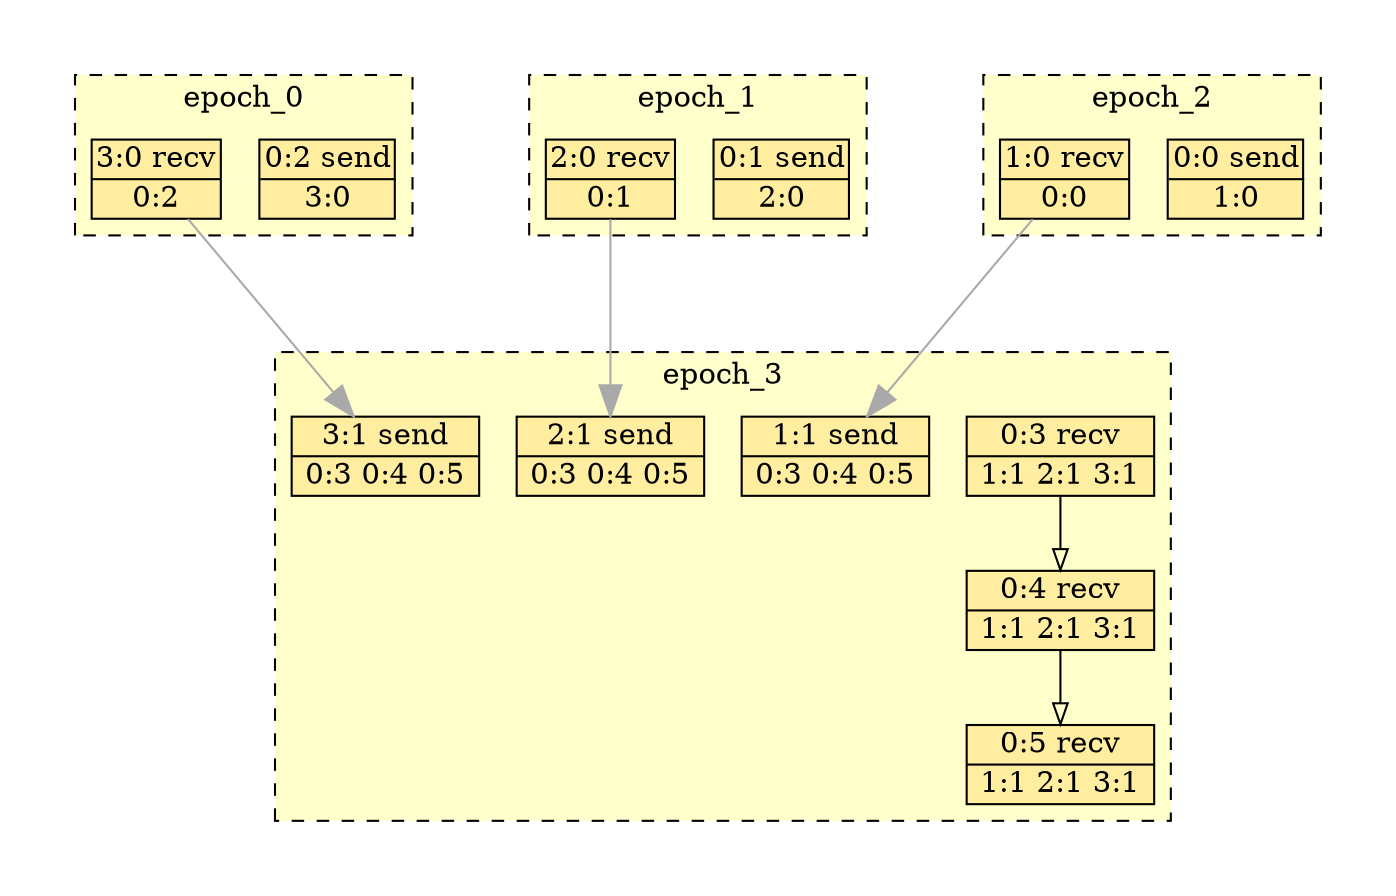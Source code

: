 digraph{node[shape=none margin=0 style=filled colorscheme=ylorrd9 fillcolor=2];compound=true;splines=line;subgraph clusterdummy0_0{style=invis;subgraph clusterdummy0_1{style=invis;subgraph clusterdummy0_2{style=invis;subgraph cluster0{style=dashed;colorscheme=ylorrd9;bgcolor=1;edge[arrowhead=empty];label=epoch_0;2[label=<<table border="0" cellborder="0" cellspacing="0"><tr><td>0:2 send</td></tr><hr/><tr><td> 3:0 </td></tr></table>>];10[label=<<table border="0" cellborder="0" cellspacing="0"><tr><td>3:0 recv</td></tr><hr/><tr><td> 0:2 </td></tr></table>>];}}}}subgraph clusterdummy1_0{style=invis;subgraph clusterdummy1_1{style=invis;subgraph clusterdummy1_2{style=invis;subgraph cluster1{style=dashed;colorscheme=ylorrd9;bgcolor=1;edge[arrowhead=empty];label=epoch_1;1[label=<<table border="0" cellborder="0" cellspacing="0"><tr><td>0:1 send</td></tr><hr/><tr><td> 2:0 </td></tr></table>>];8[label=<<table border="0" cellborder="0" cellspacing="0"><tr><td>2:0 recv</td></tr><hr/><tr><td> 0:1 </td></tr></table>>];}}}}subgraph clusterdummy2_0{style=invis;subgraph clusterdummy2_1{style=invis;subgraph clusterdummy2_2{style=invis;subgraph cluster2{style=dashed;colorscheme=ylorrd9;bgcolor=1;edge[arrowhead=empty];label=epoch_2;0[label=<<table border="0" cellborder="0" cellspacing="0"><tr><td>0:0 send</td></tr><hr/><tr><td> 1:0 </td></tr></table>>];6[label=<<table border="0" cellborder="0" cellspacing="0"><tr><td>1:0 recv</td></tr><hr/><tr><td> 0:0 </td></tr></table>>];}}}}subgraph clusterdummy3_0{style=invis;subgraph clusterdummy3_1{style=invis;subgraph clusterdummy3_2{style=invis;subgraph cluster3{style=dashed;colorscheme=ylorrd9;bgcolor=1;edge[arrowhead=empty];label=epoch_3;3[label=<<table border="0" cellborder="0" cellspacing="0"><tr><td>0:3 recv</td></tr><hr/><tr><td> 1:1 2:1 3:1 </td></tr></table>>];4[label=<<table border="0" cellborder="0" cellspacing="0"><tr><td>0:4 recv</td></tr><hr/><tr><td> 1:1 2:1 3:1 </td></tr></table>>];3->4;5[label=<<table border="0" cellborder="0" cellspacing="0"><tr><td>0:5 recv</td></tr><hr/><tr><td> 1:1 2:1 3:1 </td></tr></table>>];4->5;7[label=<<table border="0" cellborder="0" cellspacing="0"><tr><td>1:1 send</td></tr><hr/><tr><td> 0:3 0:4 0:5 </td></tr></table>>];9[label=<<table border="0" cellborder="0" cellspacing="0"><tr><td>2:1 send</td></tr><hr/><tr><td> 0:3 0:4 0:5 </td></tr></table>>];11[label=<<table border="0" cellborder="0" cellspacing="0"><tr><td>3:1 send</td></tr><hr/><tr><td> 0:3 0:4 0:5 </td></tr></table>>];}}}}subgraph clusterdummy4_0{style=invis;subgraph clusterdummy4_1{style=invis;subgraph clusterdummy4_2{style=invis;subgraph cluster4{style=dashed;colorscheme=ylorrd9;bgcolor=1;edge[arrowhead=empty];label=epoch_4;}}}}subgraph{edge[color=darkgray arrowsize=1.5];6->7;8->9;10->11;}}